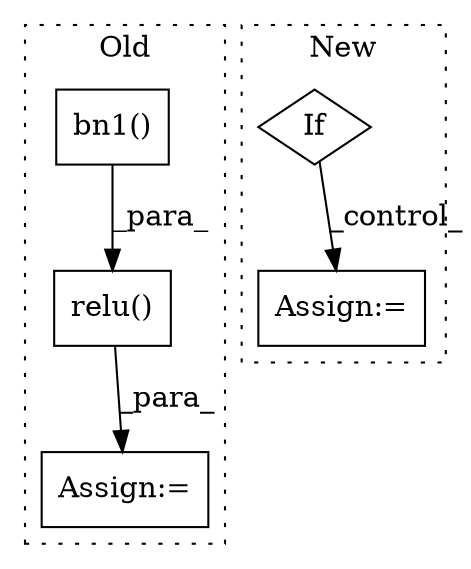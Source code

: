 digraph G {
subgraph cluster0 {
1 [label="bn1()" a="75" s="9796,9808" l="9,1" shape="box"];
4 [label="Assign:=" a="68" s="10467" l="3" shape="box"];
5 [label="relu()" a="75" s="10075,10088" l="10,1" shape="box"];
label = "Old";
style="dotted";
}
subgraph cluster1 {
2 [label="If" a="96" s="10897" l="3" shape="diamond"];
3 [label="Assign:=" a="68" s="11064" l="3" shape="box"];
label = "New";
style="dotted";
}
1 -> 5 [label="_para_"];
2 -> 3 [label="_control_"];
5 -> 4 [label="_para_"];
}